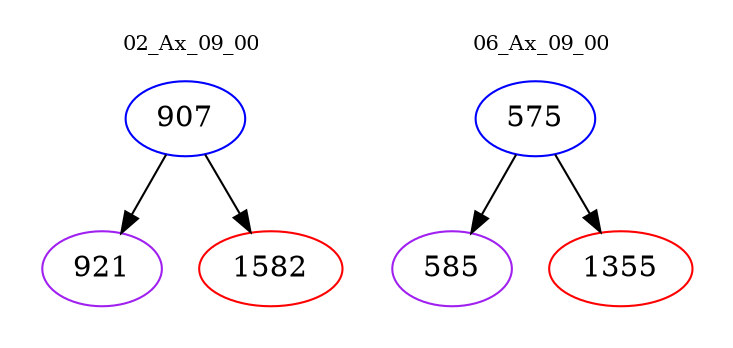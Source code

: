 digraph{
subgraph cluster_0 {
color = white
label = "02_Ax_09_00";
fontsize=10;
T0_907 [label="907", color="blue"]
T0_907 -> T0_921 [color="black"]
T0_921 [label="921", color="purple"]
T0_907 -> T0_1582 [color="black"]
T0_1582 [label="1582", color="red"]
}
subgraph cluster_1 {
color = white
label = "06_Ax_09_00";
fontsize=10;
T1_575 [label="575", color="blue"]
T1_575 -> T1_585 [color="black"]
T1_585 [label="585", color="purple"]
T1_575 -> T1_1355 [color="black"]
T1_1355 [label="1355", color="red"]
}
}
